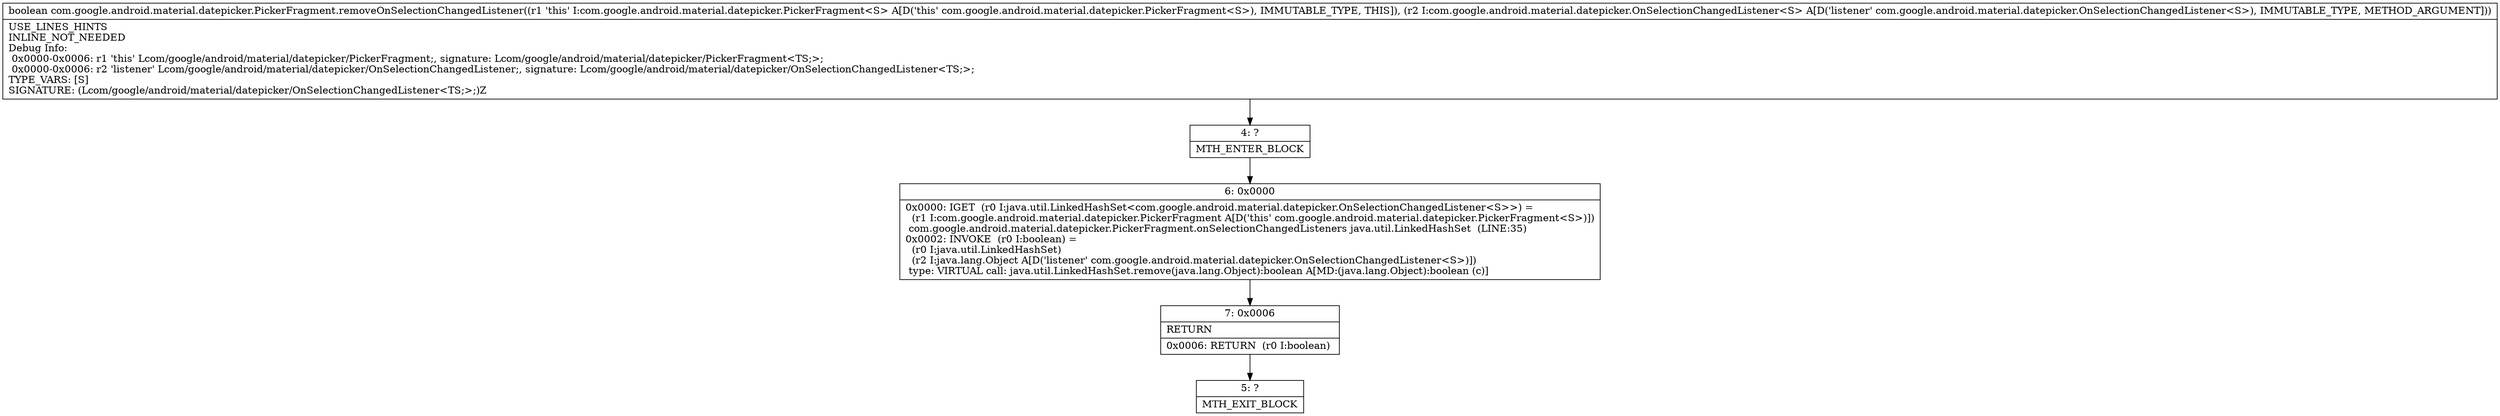 digraph "CFG forcom.google.android.material.datepicker.PickerFragment.removeOnSelectionChangedListener(Lcom\/google\/android\/material\/datepicker\/OnSelectionChangedListener;)Z" {
Node_4 [shape=record,label="{4\:\ ?|MTH_ENTER_BLOCK\l}"];
Node_6 [shape=record,label="{6\:\ 0x0000|0x0000: IGET  (r0 I:java.util.LinkedHashSet\<com.google.android.material.datepicker.OnSelectionChangedListener\<S\>\>) = \l  (r1 I:com.google.android.material.datepicker.PickerFragment A[D('this' com.google.android.material.datepicker.PickerFragment\<S\>)])\l com.google.android.material.datepicker.PickerFragment.onSelectionChangedListeners java.util.LinkedHashSet  (LINE:35)\l0x0002: INVOKE  (r0 I:boolean) = \l  (r0 I:java.util.LinkedHashSet)\l  (r2 I:java.lang.Object A[D('listener' com.google.android.material.datepicker.OnSelectionChangedListener\<S\>)])\l type: VIRTUAL call: java.util.LinkedHashSet.remove(java.lang.Object):boolean A[MD:(java.lang.Object):boolean (c)]\l}"];
Node_7 [shape=record,label="{7\:\ 0x0006|RETURN\l|0x0006: RETURN  (r0 I:boolean) \l}"];
Node_5 [shape=record,label="{5\:\ ?|MTH_EXIT_BLOCK\l}"];
MethodNode[shape=record,label="{boolean com.google.android.material.datepicker.PickerFragment.removeOnSelectionChangedListener((r1 'this' I:com.google.android.material.datepicker.PickerFragment\<S\> A[D('this' com.google.android.material.datepicker.PickerFragment\<S\>), IMMUTABLE_TYPE, THIS]), (r2 I:com.google.android.material.datepicker.OnSelectionChangedListener\<S\> A[D('listener' com.google.android.material.datepicker.OnSelectionChangedListener\<S\>), IMMUTABLE_TYPE, METHOD_ARGUMENT]))  | USE_LINES_HINTS\lINLINE_NOT_NEEDED\lDebug Info:\l  0x0000\-0x0006: r1 'this' Lcom\/google\/android\/material\/datepicker\/PickerFragment;, signature: Lcom\/google\/android\/material\/datepicker\/PickerFragment\<TS;\>;\l  0x0000\-0x0006: r2 'listener' Lcom\/google\/android\/material\/datepicker\/OnSelectionChangedListener;, signature: Lcom\/google\/android\/material\/datepicker\/OnSelectionChangedListener\<TS;\>;\lTYPE_VARS: [S]\lSIGNATURE: (Lcom\/google\/android\/material\/datepicker\/OnSelectionChangedListener\<TS;\>;)Z\l}"];
MethodNode -> Node_4;Node_4 -> Node_6;
Node_6 -> Node_7;
Node_7 -> Node_5;
}

